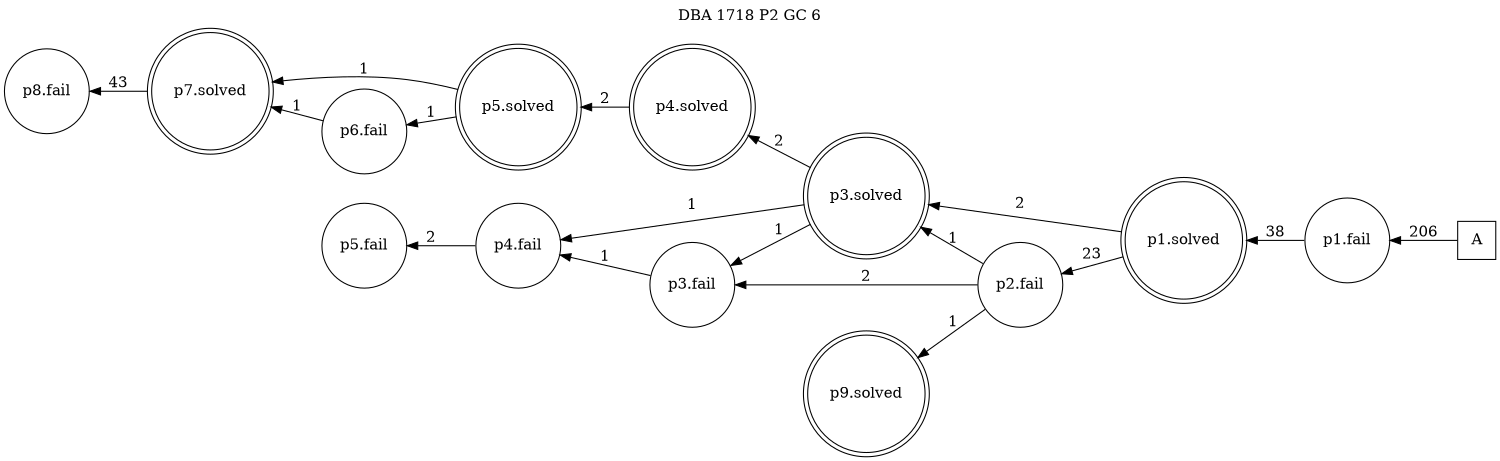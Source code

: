 digraph DBA_1718_P2_GC_6 {
labelloc="tl"
label= " DBA 1718 P2 GC 6 "
rankdir="RL";
graph [ size=" 10 , 10 !"]

"A" [shape="square" label="A"]
"p1.fail" [shape="circle" label="p1.fail"]
"p1.solved" [shape="doublecircle" label="p1.solved"]
"p2.fail" [shape="circle" label="p2.fail"]
"p3.solved" [shape="doublecircle" label="p3.solved"]
"p4.fail" [shape="circle" label="p4.fail"]
"p5.fail" [shape="circle" label="p5.fail"]
"p3.fail" [shape="circle" label="p3.fail"]
"p4.solved" [shape="doublecircle" label="p4.solved"]
"p5.solved" [shape="doublecircle" label="p5.solved"]
"p6.fail" [shape="circle" label="p6.fail"]
"p7.solved" [shape="doublecircle" label="p7.solved"]
"p8.fail" [shape="circle" label="p8.fail"]
"p9.solved" [shape="doublecircle" label="p9.solved"]
"A" -> "p1.fail" [ label=206]
"p1.fail" -> "p1.solved" [ label=38]
"p1.solved" -> "p2.fail" [ label=23]
"p1.solved" -> "p3.solved" [ label=2]
"p2.fail" -> "p3.solved" [ label=1]
"p2.fail" -> "p3.fail" [ label=2]
"p2.fail" -> "p9.solved" [ label=1]
"p3.solved" -> "p4.fail" [ label=1]
"p3.solved" -> "p3.fail" [ label=1]
"p3.solved" -> "p4.solved" [ label=2]
"p4.fail" -> "p5.fail" [ label=2]
"p3.fail" -> "p4.fail" [ label=1]
"p4.solved" -> "p5.solved" [ label=2]
"p5.solved" -> "p6.fail" [ label=1]
"p5.solved" -> "p7.solved" [ label=1]
"p6.fail" -> "p7.solved" [ label=1]
"p7.solved" -> "p8.fail" [ label=43]
}
